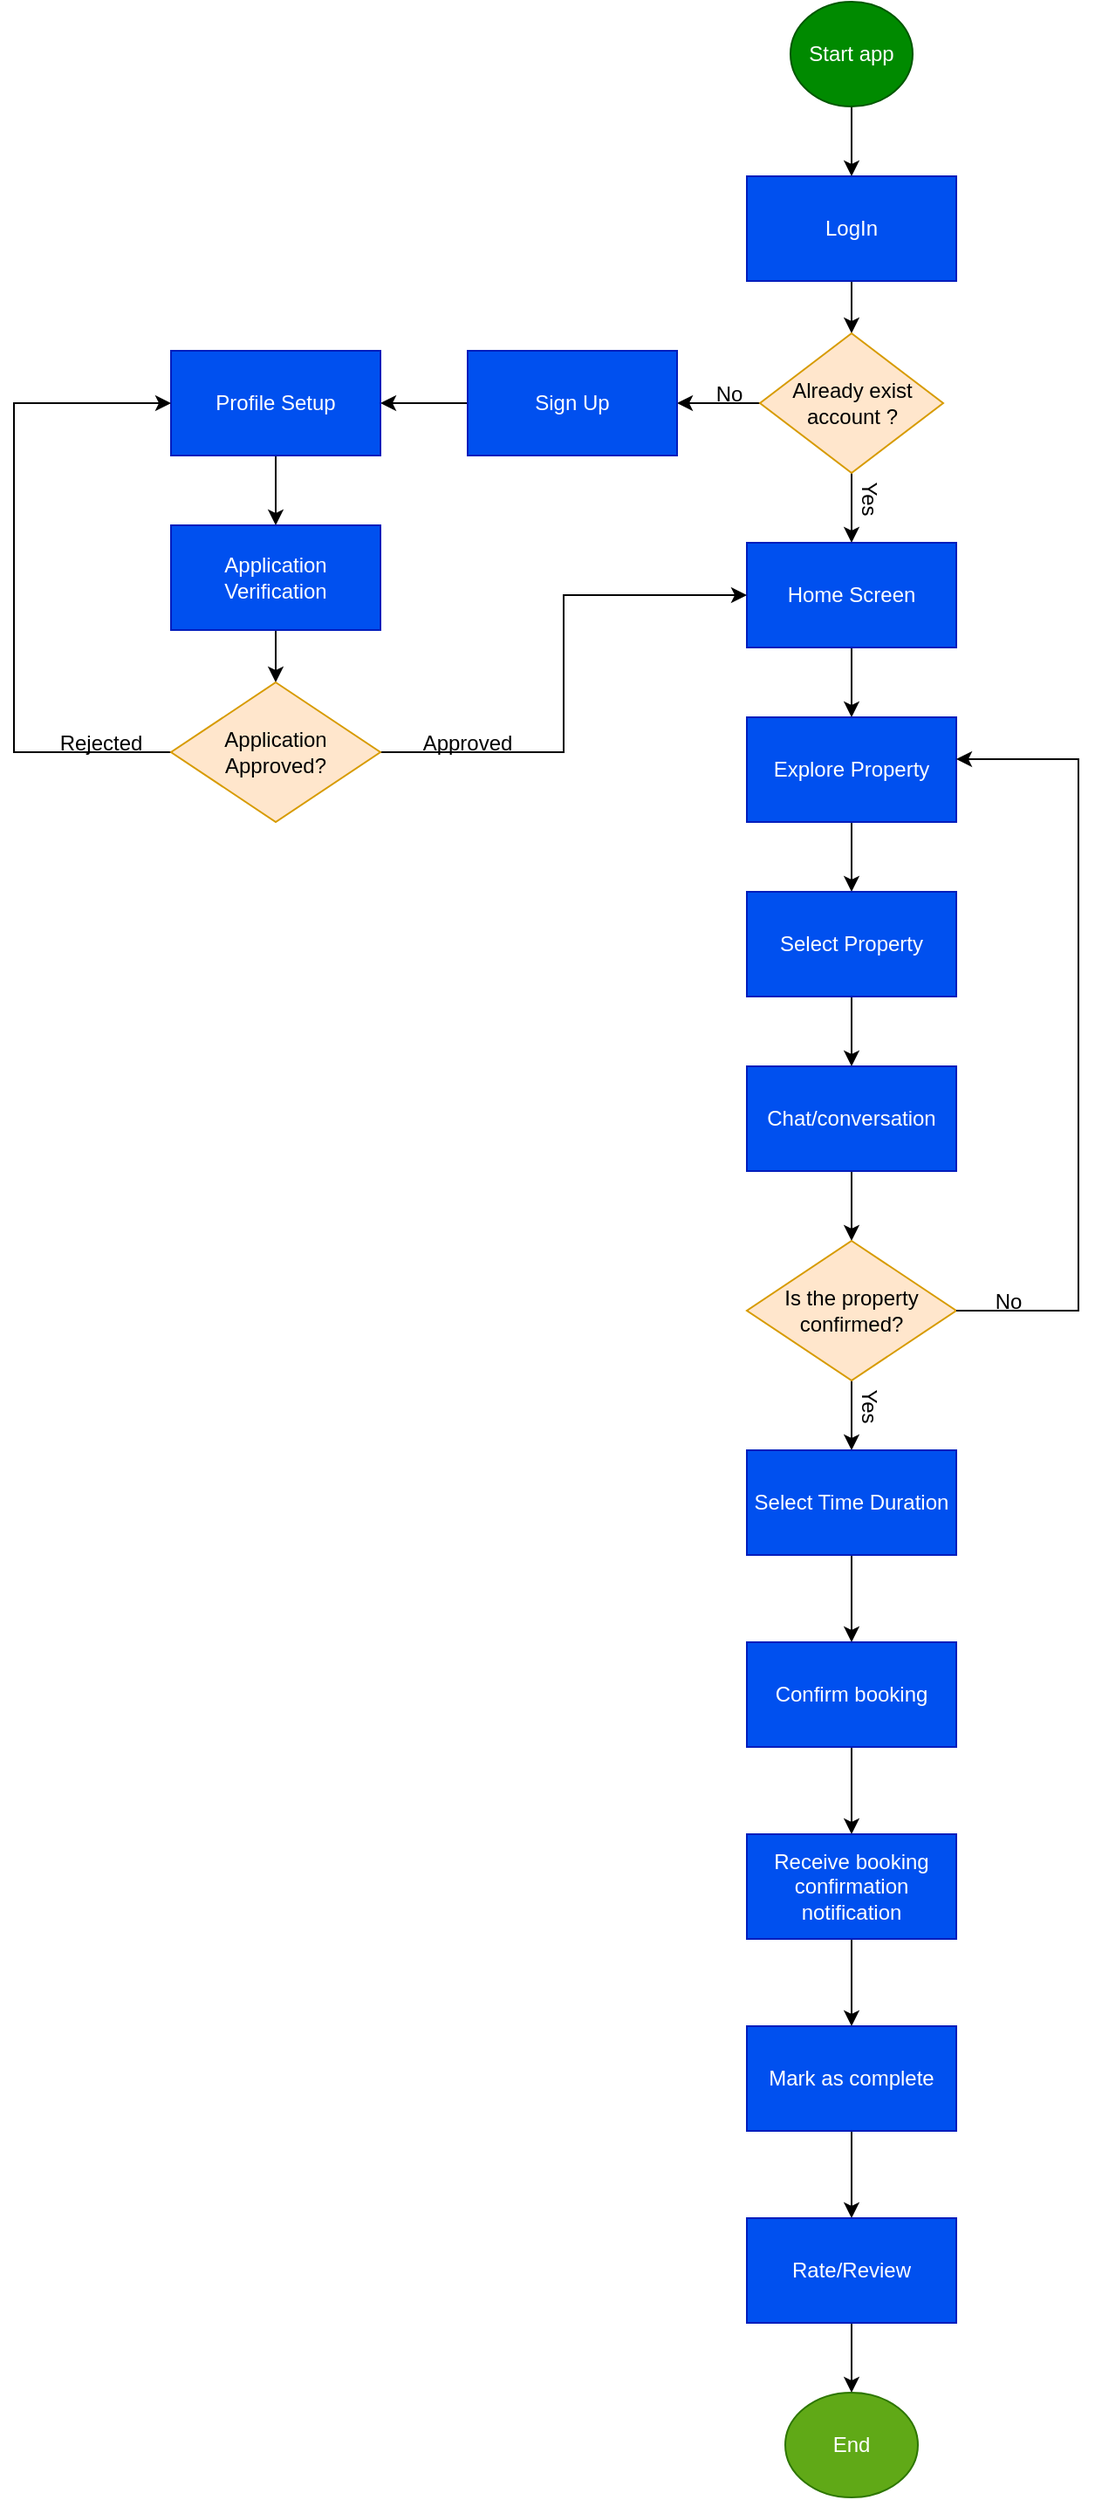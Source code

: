 <mxfile version="26.0.16">
  <diagram name="Page-1" id="gCmPUOXGhQcxKehQVGMK">
    <mxGraphModel dx="2284" dy="731" grid="1" gridSize="10" guides="1" tooltips="1" connect="1" arrows="1" fold="1" page="1" pageScale="1" pageWidth="850" pageHeight="1400" math="0" shadow="0">
      <root>
        <mxCell id="0" />
        <mxCell id="1" parent="0" />
        <mxCell id="9nDD6oZFU34gLlzTbC-f-3" value="" style="edgeStyle=orthogonalEdgeStyle;rounded=0;orthogonalLoop=1;jettySize=auto;html=1;" edge="1" parent="1" source="9nDD6oZFU34gLlzTbC-f-1" target="9nDD6oZFU34gLlzTbC-f-2">
          <mxGeometry relative="1" as="geometry" />
        </mxCell>
        <mxCell id="9nDD6oZFU34gLlzTbC-f-1" value="Start app" style="ellipse;whiteSpace=wrap;html=1;fillColor=#008a00;fontColor=#ffffff;strokeColor=#005700;" vertex="1" parent="1">
          <mxGeometry x="365" y="50" width="70" height="60" as="geometry" />
        </mxCell>
        <mxCell id="9nDD6oZFU34gLlzTbC-f-5" style="edgeStyle=orthogonalEdgeStyle;rounded=0;orthogonalLoop=1;jettySize=auto;html=1;exitX=0.5;exitY=1;exitDx=0;exitDy=0;entryX=0.5;entryY=0;entryDx=0;entryDy=0;" edge="1" parent="1" source="9nDD6oZFU34gLlzTbC-f-2" target="9nDD6oZFU34gLlzTbC-f-4">
          <mxGeometry relative="1" as="geometry" />
        </mxCell>
        <mxCell id="9nDD6oZFU34gLlzTbC-f-2" value="LogIn" style="whiteSpace=wrap;html=1;fillColor=#0050ef;fontColor=#ffffff;strokeColor=#001DBC;" vertex="1" parent="1">
          <mxGeometry x="340" y="150" width="120" height="60" as="geometry" />
        </mxCell>
        <mxCell id="9nDD6oZFU34gLlzTbC-f-7" value="" style="edgeStyle=orthogonalEdgeStyle;rounded=0;orthogonalLoop=1;jettySize=auto;html=1;" edge="1" parent="1" source="9nDD6oZFU34gLlzTbC-f-4" target="9nDD6oZFU34gLlzTbC-f-6">
          <mxGeometry relative="1" as="geometry" />
        </mxCell>
        <mxCell id="9nDD6oZFU34gLlzTbC-f-9" value="" style="edgeStyle=orthogonalEdgeStyle;rounded=0;orthogonalLoop=1;jettySize=auto;html=1;" edge="1" parent="1" source="9nDD6oZFU34gLlzTbC-f-4" target="9nDD6oZFU34gLlzTbC-f-8">
          <mxGeometry relative="1" as="geometry" />
        </mxCell>
        <mxCell id="9nDD6oZFU34gLlzTbC-f-4" value="Already exist account ?" style="rhombus;whiteSpace=wrap;html=1;fillColor=#ffe6cc;strokeColor=#d79b00;" vertex="1" parent="1">
          <mxGeometry x="347.5" y="240" width="105" height="80" as="geometry" />
        </mxCell>
        <mxCell id="9nDD6oZFU34gLlzTbC-f-21" value="" style="edgeStyle=orthogonalEdgeStyle;rounded=0;orthogonalLoop=1;jettySize=auto;html=1;" edge="1" parent="1" source="9nDD6oZFU34gLlzTbC-f-6" target="9nDD6oZFU34gLlzTbC-f-20">
          <mxGeometry relative="1" as="geometry" />
        </mxCell>
        <mxCell id="9nDD6oZFU34gLlzTbC-f-6" value="Home Screen" style="whiteSpace=wrap;html=1;fillColor=#0050ef;fontColor=#ffffff;strokeColor=#001DBC;" vertex="1" parent="1">
          <mxGeometry x="340" y="360" width="120" height="60" as="geometry" />
        </mxCell>
        <mxCell id="9nDD6oZFU34gLlzTbC-f-11" value="" style="edgeStyle=orthogonalEdgeStyle;rounded=0;orthogonalLoop=1;jettySize=auto;html=1;" edge="1" parent="1" source="9nDD6oZFU34gLlzTbC-f-8" target="9nDD6oZFU34gLlzTbC-f-10">
          <mxGeometry relative="1" as="geometry" />
        </mxCell>
        <mxCell id="9nDD6oZFU34gLlzTbC-f-8" value="Sign Up" style="whiteSpace=wrap;html=1;fillColor=#0050ef;fontColor=#ffffff;strokeColor=#001DBC;" vertex="1" parent="1">
          <mxGeometry x="180" y="250" width="120" height="60" as="geometry" />
        </mxCell>
        <mxCell id="9nDD6oZFU34gLlzTbC-f-13" value="" style="edgeStyle=orthogonalEdgeStyle;rounded=0;orthogonalLoop=1;jettySize=auto;html=1;" edge="1" parent="1" source="9nDD6oZFU34gLlzTbC-f-10" target="9nDD6oZFU34gLlzTbC-f-12">
          <mxGeometry relative="1" as="geometry" />
        </mxCell>
        <mxCell id="9nDD6oZFU34gLlzTbC-f-10" value="Profile Setup" style="whiteSpace=wrap;html=1;fillColor=#0050ef;fontColor=#ffffff;strokeColor=#001DBC;" vertex="1" parent="1">
          <mxGeometry x="10" y="250" width="120" height="60" as="geometry" />
        </mxCell>
        <mxCell id="9nDD6oZFU34gLlzTbC-f-15" value="" style="edgeStyle=orthogonalEdgeStyle;rounded=0;orthogonalLoop=1;jettySize=auto;html=1;" edge="1" parent="1" source="9nDD6oZFU34gLlzTbC-f-12" target="9nDD6oZFU34gLlzTbC-f-14">
          <mxGeometry relative="1" as="geometry" />
        </mxCell>
        <mxCell id="9nDD6oZFU34gLlzTbC-f-12" value="Application Verification" style="whiteSpace=wrap;html=1;fillColor=#0050ef;fontColor=#ffffff;strokeColor=#001DBC;" vertex="1" parent="1">
          <mxGeometry x="10" y="350" width="120" height="60" as="geometry" />
        </mxCell>
        <mxCell id="9nDD6oZFU34gLlzTbC-f-16" style="edgeStyle=orthogonalEdgeStyle;rounded=0;orthogonalLoop=1;jettySize=auto;html=1;exitX=1;exitY=0.5;exitDx=0;exitDy=0;entryX=0;entryY=0.5;entryDx=0;entryDy=0;" edge="1" parent="1" source="9nDD6oZFU34gLlzTbC-f-14" target="9nDD6oZFU34gLlzTbC-f-6">
          <mxGeometry relative="1" as="geometry" />
        </mxCell>
        <mxCell id="9nDD6oZFU34gLlzTbC-f-19" style="edgeStyle=orthogonalEdgeStyle;rounded=0;orthogonalLoop=1;jettySize=auto;html=1;exitX=0;exitY=0.5;exitDx=0;exitDy=0;entryX=0;entryY=0.5;entryDx=0;entryDy=0;" edge="1" parent="1" source="9nDD6oZFU34gLlzTbC-f-14" target="9nDD6oZFU34gLlzTbC-f-10">
          <mxGeometry relative="1" as="geometry">
            <Array as="points">
              <mxPoint x="-80" y="480" />
              <mxPoint x="-80" y="280" />
            </Array>
          </mxGeometry>
        </mxCell>
        <mxCell id="9nDD6oZFU34gLlzTbC-f-14" value="Application Approved?" style="rhombus;whiteSpace=wrap;html=1;fillColor=#ffe6cc;strokeColor=#d79b00;" vertex="1" parent="1">
          <mxGeometry x="10" y="440" width="120" height="80" as="geometry" />
        </mxCell>
        <mxCell id="9nDD6oZFU34gLlzTbC-f-23" value="" style="edgeStyle=orthogonalEdgeStyle;rounded=0;orthogonalLoop=1;jettySize=auto;html=1;" edge="1" parent="1" source="9nDD6oZFU34gLlzTbC-f-20" target="9nDD6oZFU34gLlzTbC-f-22">
          <mxGeometry relative="1" as="geometry" />
        </mxCell>
        <mxCell id="9nDD6oZFU34gLlzTbC-f-20" value="Explore Property" style="whiteSpace=wrap;html=1;fillColor=#0050ef;fontColor=#ffffff;strokeColor=#001DBC;" vertex="1" parent="1">
          <mxGeometry x="340" y="460" width="120" height="60" as="geometry" />
        </mxCell>
        <mxCell id="9nDD6oZFU34gLlzTbC-f-25" value="" style="edgeStyle=orthogonalEdgeStyle;rounded=0;orthogonalLoop=1;jettySize=auto;html=1;" edge="1" parent="1" source="9nDD6oZFU34gLlzTbC-f-22" target="9nDD6oZFU34gLlzTbC-f-24">
          <mxGeometry relative="1" as="geometry" />
        </mxCell>
        <mxCell id="9nDD6oZFU34gLlzTbC-f-22" value="Select Property" style="whiteSpace=wrap;html=1;fillColor=#0050ef;fontColor=#ffffff;strokeColor=#001DBC;" vertex="1" parent="1">
          <mxGeometry x="340" y="560" width="120" height="60" as="geometry" />
        </mxCell>
        <mxCell id="9nDD6oZFU34gLlzTbC-f-27" value="" style="edgeStyle=orthogonalEdgeStyle;rounded=0;orthogonalLoop=1;jettySize=auto;html=1;" edge="1" parent="1" source="9nDD6oZFU34gLlzTbC-f-24" target="9nDD6oZFU34gLlzTbC-f-26">
          <mxGeometry relative="1" as="geometry" />
        </mxCell>
        <mxCell id="9nDD6oZFU34gLlzTbC-f-24" value="Chat/conversation" style="whiteSpace=wrap;html=1;fillColor=#0050ef;fontColor=#ffffff;strokeColor=#001DBC;" vertex="1" parent="1">
          <mxGeometry x="340" y="660" width="120" height="60" as="geometry" />
        </mxCell>
        <mxCell id="9nDD6oZFU34gLlzTbC-f-30" value="" style="edgeStyle=orthogonalEdgeStyle;rounded=0;orthogonalLoop=1;jettySize=auto;html=1;" edge="1" parent="1" source="9nDD6oZFU34gLlzTbC-f-26" target="9nDD6oZFU34gLlzTbC-f-29">
          <mxGeometry relative="1" as="geometry" />
        </mxCell>
        <mxCell id="9nDD6oZFU34gLlzTbC-f-26" value="" style="rhombus;whiteSpace=wrap;html=1;fillColor=#ffe6cc;strokeColor=#d79b00;" vertex="1" parent="1">
          <mxGeometry x="340" y="760" width="120" height="80" as="geometry" />
        </mxCell>
        <mxCell id="9nDD6oZFU34gLlzTbC-f-28" value="Is the property confirmed?" style="text;html=1;align=center;verticalAlign=middle;whiteSpace=wrap;rounded=0;" vertex="1" parent="1">
          <mxGeometry x="360" y="785" width="80" height="30" as="geometry" />
        </mxCell>
        <mxCell id="9nDD6oZFU34gLlzTbC-f-32" value="" style="edgeStyle=orthogonalEdgeStyle;rounded=0;orthogonalLoop=1;jettySize=auto;html=1;" edge="1" parent="1" source="9nDD6oZFU34gLlzTbC-f-29" target="9nDD6oZFU34gLlzTbC-f-31">
          <mxGeometry relative="1" as="geometry" />
        </mxCell>
        <mxCell id="9nDD6oZFU34gLlzTbC-f-29" value="Select Time Duration" style="whiteSpace=wrap;html=1;fillColor=#0050ef;fontColor=#ffffff;strokeColor=#001DBC;" vertex="1" parent="1">
          <mxGeometry x="340" y="880" width="120" height="60" as="geometry" />
        </mxCell>
        <mxCell id="9nDD6oZFU34gLlzTbC-f-34" value="" style="edgeStyle=orthogonalEdgeStyle;rounded=0;orthogonalLoop=1;jettySize=auto;html=1;" edge="1" parent="1" source="9nDD6oZFU34gLlzTbC-f-31" target="9nDD6oZFU34gLlzTbC-f-33">
          <mxGeometry relative="1" as="geometry" />
        </mxCell>
        <mxCell id="9nDD6oZFU34gLlzTbC-f-31" value="Confirm booking" style="whiteSpace=wrap;html=1;fillColor=#0050ef;fontColor=#ffffff;strokeColor=#001DBC;" vertex="1" parent="1">
          <mxGeometry x="340" y="990" width="120" height="60" as="geometry" />
        </mxCell>
        <mxCell id="9nDD6oZFU34gLlzTbC-f-37" value="" style="edgeStyle=orthogonalEdgeStyle;rounded=0;orthogonalLoop=1;jettySize=auto;html=1;" edge="1" parent="1" source="9nDD6oZFU34gLlzTbC-f-33" target="9nDD6oZFU34gLlzTbC-f-36">
          <mxGeometry relative="1" as="geometry" />
        </mxCell>
        <mxCell id="9nDD6oZFU34gLlzTbC-f-33" value="Receive booking confirmation notification" style="whiteSpace=wrap;html=1;fillColor=#0050ef;fontColor=#ffffff;strokeColor=#001DBC;" vertex="1" parent="1">
          <mxGeometry x="340" y="1100" width="120" height="60" as="geometry" />
        </mxCell>
        <mxCell id="9nDD6oZFU34gLlzTbC-f-35" style="edgeStyle=orthogonalEdgeStyle;rounded=0;orthogonalLoop=1;jettySize=auto;html=1;exitX=1;exitY=0.5;exitDx=0;exitDy=0;entryX=1;entryY=0.4;entryDx=0;entryDy=0;entryPerimeter=0;" edge="1" parent="1" source="9nDD6oZFU34gLlzTbC-f-26" target="9nDD6oZFU34gLlzTbC-f-20">
          <mxGeometry relative="1" as="geometry">
            <Array as="points">
              <mxPoint x="530" y="800" />
              <mxPoint x="530" y="484" />
            </Array>
          </mxGeometry>
        </mxCell>
        <mxCell id="9nDD6oZFU34gLlzTbC-f-39" value="" style="edgeStyle=orthogonalEdgeStyle;rounded=0;orthogonalLoop=1;jettySize=auto;html=1;" edge="1" parent="1" source="9nDD6oZFU34gLlzTbC-f-36" target="9nDD6oZFU34gLlzTbC-f-38">
          <mxGeometry relative="1" as="geometry" />
        </mxCell>
        <mxCell id="9nDD6oZFU34gLlzTbC-f-36" value="Mark as complete" style="whiteSpace=wrap;html=1;fillColor=#0050ef;fontColor=#ffffff;strokeColor=#001DBC;" vertex="1" parent="1">
          <mxGeometry x="340" y="1210" width="120" height="60" as="geometry" />
        </mxCell>
        <mxCell id="9nDD6oZFU34gLlzTbC-f-41" value="" style="edgeStyle=orthogonalEdgeStyle;rounded=0;orthogonalLoop=1;jettySize=auto;html=1;" edge="1" parent="1" source="9nDD6oZFU34gLlzTbC-f-38">
          <mxGeometry relative="1" as="geometry">
            <mxPoint x="400" y="1420" as="targetPoint" />
          </mxGeometry>
        </mxCell>
        <mxCell id="9nDD6oZFU34gLlzTbC-f-38" value="Rate/Review" style="whiteSpace=wrap;html=1;fillColor=#0050ef;fontColor=#ffffff;strokeColor=#001DBC;" vertex="1" parent="1">
          <mxGeometry x="340" y="1320" width="120" height="60" as="geometry" />
        </mxCell>
        <mxCell id="9nDD6oZFU34gLlzTbC-f-42" value="End" style="ellipse;whiteSpace=wrap;html=1;fillColor=#60a917;fontColor=#ffffff;strokeColor=#2D7600;" vertex="1" parent="1">
          <mxGeometry x="362" y="1420" width="76" height="60" as="geometry" />
        </mxCell>
        <mxCell id="9nDD6oZFU34gLlzTbC-f-43" value="Yes" style="text;html=1;align=center;verticalAlign=middle;whiteSpace=wrap;rounded=0;rotation=90;" vertex="1" parent="1">
          <mxGeometry x="380" y="320" width="60" height="30" as="geometry" />
        </mxCell>
        <mxCell id="9nDD6oZFU34gLlzTbC-f-44" value="No" style="text;html=1;align=center;verticalAlign=middle;whiteSpace=wrap;rounded=0;" vertex="1" parent="1">
          <mxGeometry x="300" y="260" width="60" height="30" as="geometry" />
        </mxCell>
        <mxCell id="9nDD6oZFU34gLlzTbC-f-46" value="Approved" style="text;html=1;align=center;verticalAlign=middle;whiteSpace=wrap;rounded=0;" vertex="1" parent="1">
          <mxGeometry x="150" y="460" width="60" height="30" as="geometry" />
        </mxCell>
        <mxCell id="9nDD6oZFU34gLlzTbC-f-47" value="Rejected" style="text;html=1;align=center;verticalAlign=middle;whiteSpace=wrap;rounded=0;" vertex="1" parent="1">
          <mxGeometry x="-60" y="460" width="60" height="30" as="geometry" />
        </mxCell>
        <mxCell id="9nDD6oZFU34gLlzTbC-f-48" value="No" style="text;html=1;align=center;verticalAlign=middle;whiteSpace=wrap;rounded=0;" vertex="1" parent="1">
          <mxGeometry x="460" y="780" width="60" height="30" as="geometry" />
        </mxCell>
        <mxCell id="9nDD6oZFU34gLlzTbC-f-49" value="Yes" style="text;html=1;align=center;verticalAlign=middle;whiteSpace=wrap;rounded=0;rotation=90;" vertex="1" parent="1">
          <mxGeometry x="380" y="840" width="60" height="30" as="geometry" />
        </mxCell>
      </root>
    </mxGraphModel>
  </diagram>
</mxfile>
